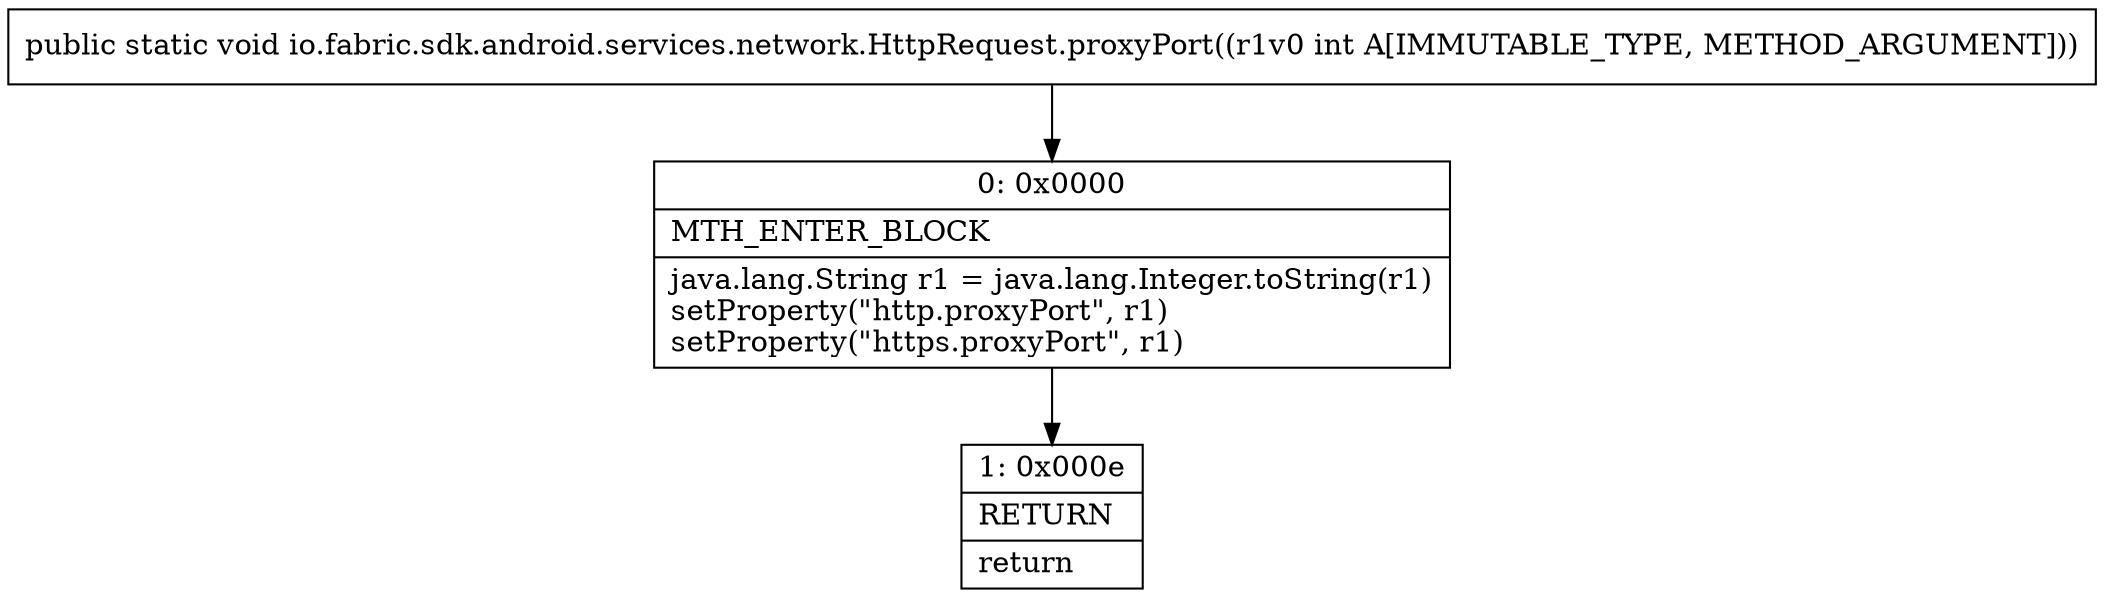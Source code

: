 digraph "CFG forio.fabric.sdk.android.services.network.HttpRequest.proxyPort(I)V" {
Node_0 [shape=record,label="{0\:\ 0x0000|MTH_ENTER_BLOCK\l|java.lang.String r1 = java.lang.Integer.toString(r1)\lsetProperty(\"http.proxyPort\", r1)\lsetProperty(\"https.proxyPort\", r1)\l}"];
Node_1 [shape=record,label="{1\:\ 0x000e|RETURN\l|return\l}"];
MethodNode[shape=record,label="{public static void io.fabric.sdk.android.services.network.HttpRequest.proxyPort((r1v0 int A[IMMUTABLE_TYPE, METHOD_ARGUMENT])) }"];
MethodNode -> Node_0;
Node_0 -> Node_1;
}


